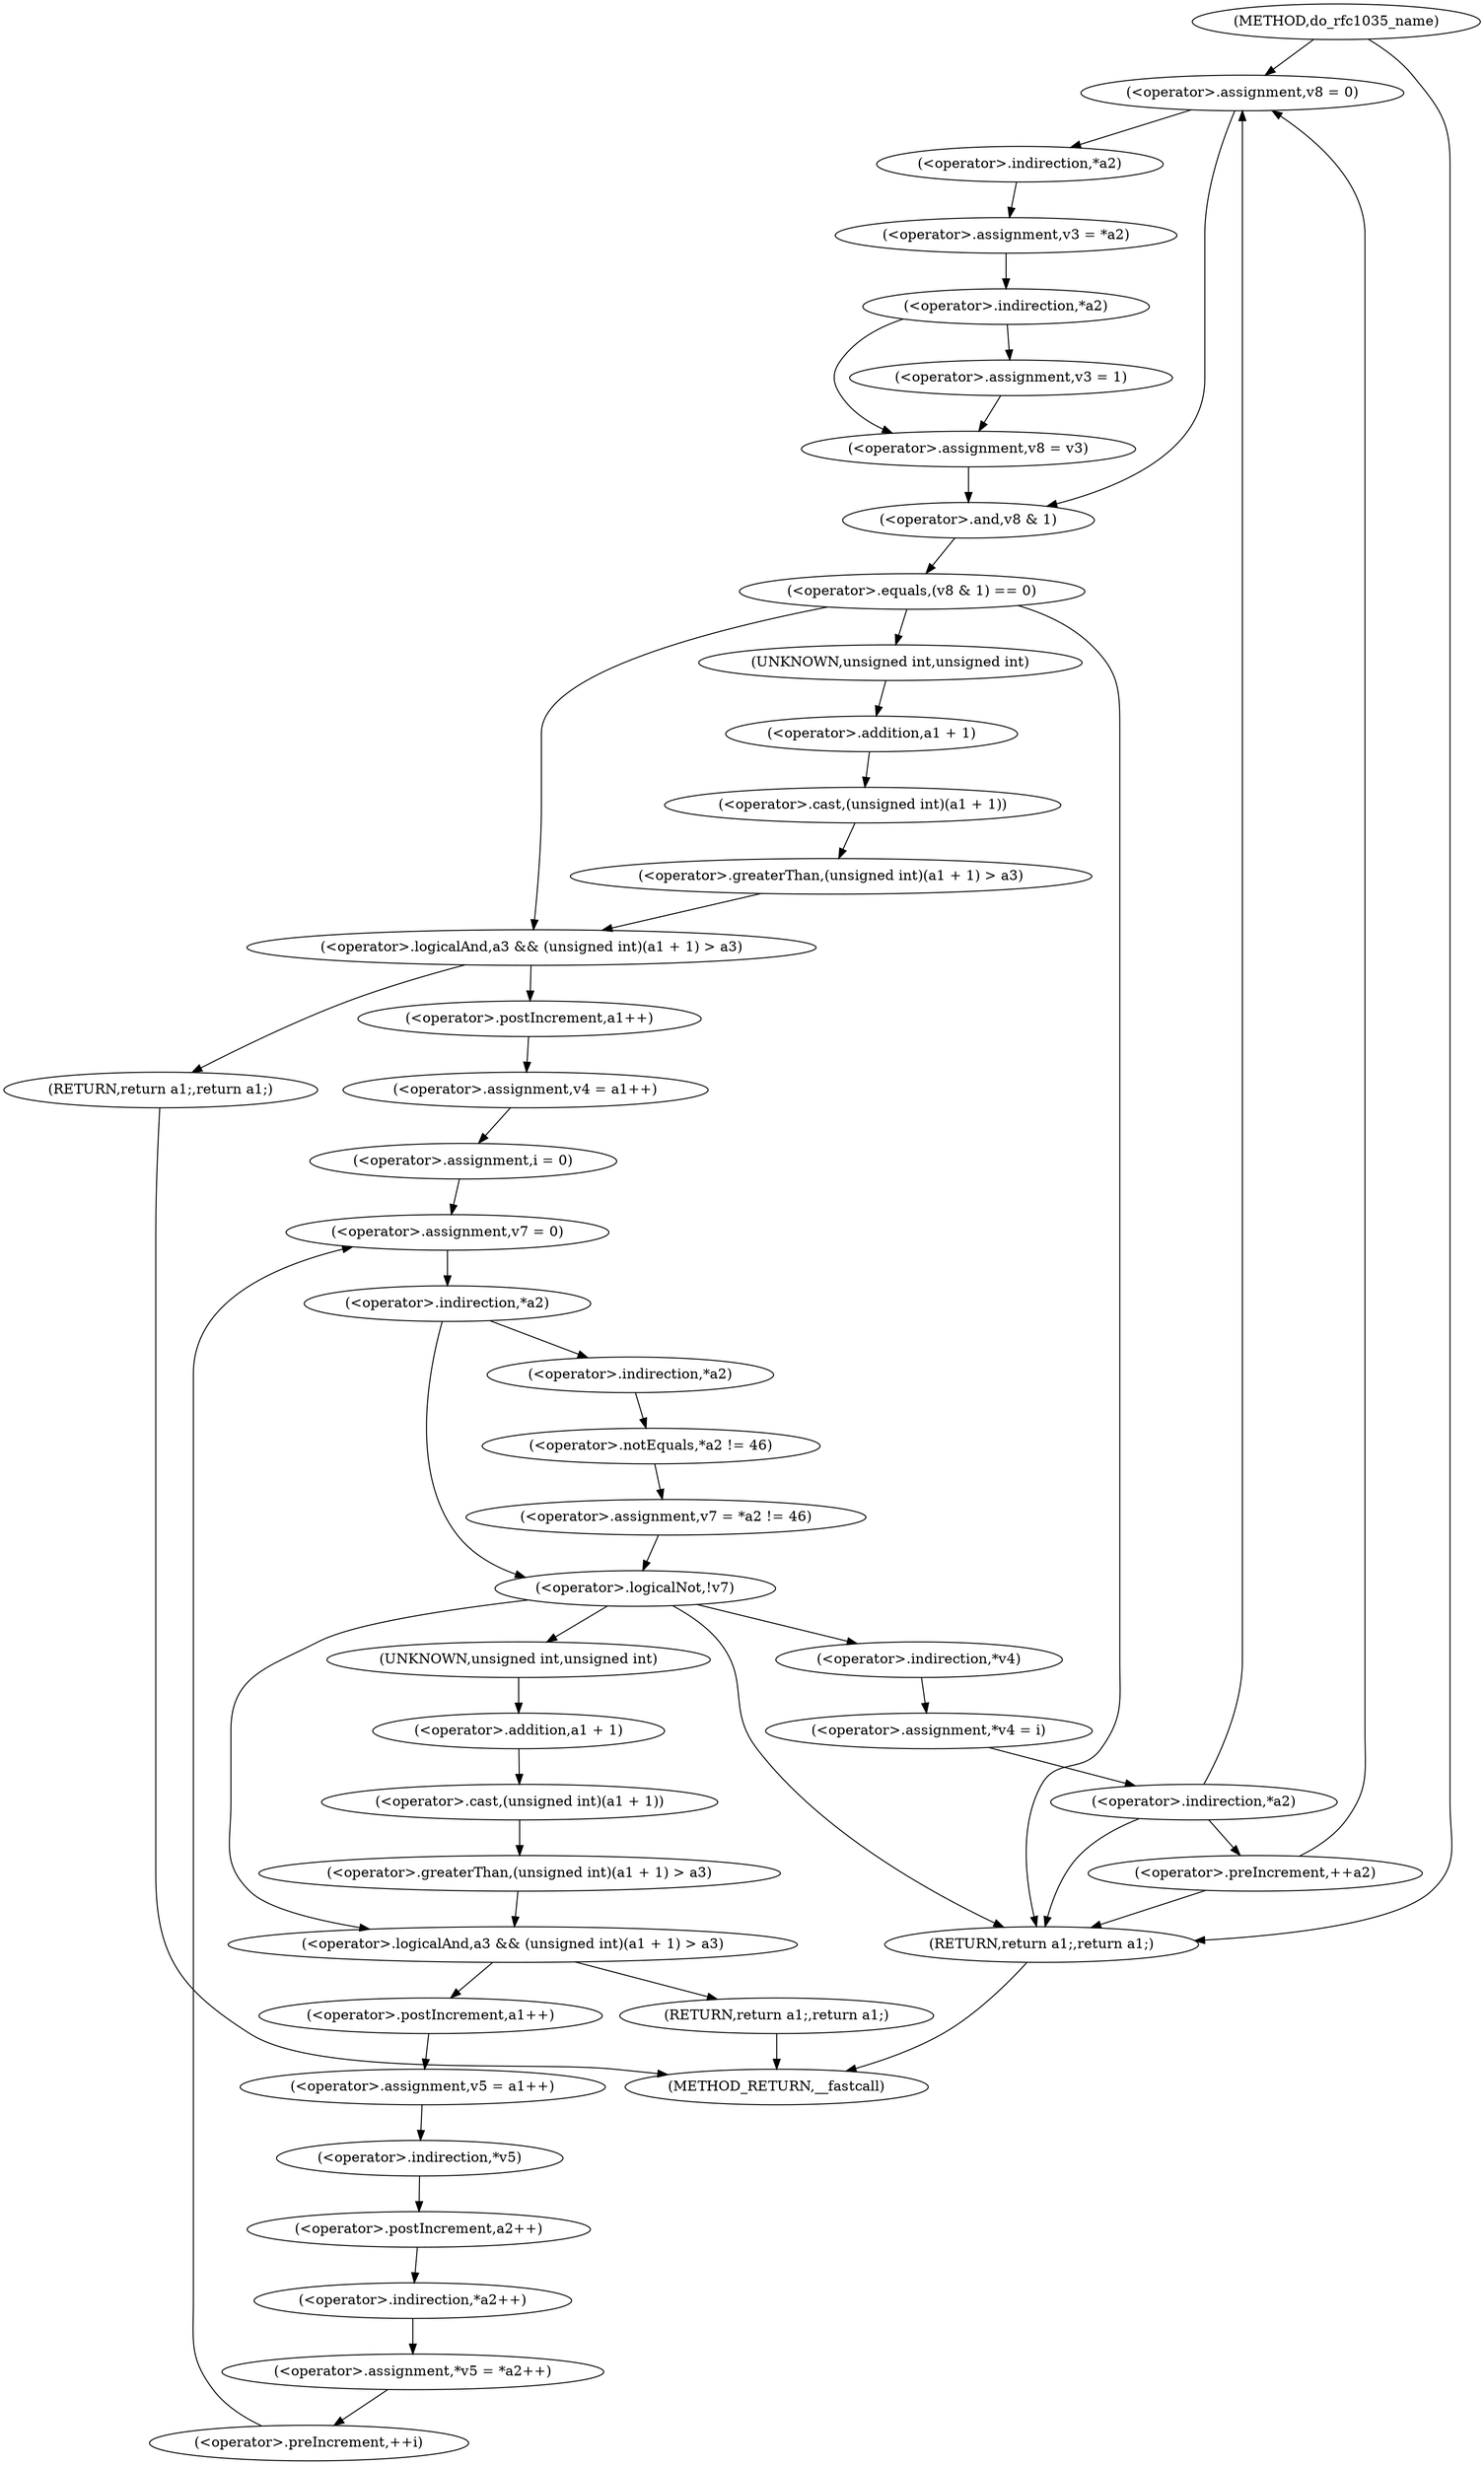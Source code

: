 digraph do_rfc1035_name {  
"1000121" [label = "(<operator>.assignment,v8 = 0)" ]
"1000127" [label = "(<operator>.assignment,v3 = *a2)" ]
"1000129" [label = "(<operator>.indirection,*a2)" ]
"1000132" [label = "(<operator>.indirection,*a2)" ]
"1000134" [label = "(<operator>.assignment,v3 = 1)" ]
"1000137" [label = "(<operator>.assignment,v8 = v3)" ]
"1000141" [label = "(<operator>.equals,(v8 & 1) == 0)" ]
"1000142" [label = "(<operator>.and,v8 & 1)" ]
"1000148" [label = "(<operator>.logicalAnd,a3 && (unsigned int)(a1 + 1) > a3)" ]
"1000150" [label = "(<operator>.greaterThan,(unsigned int)(a1 + 1) > a3)" ]
"1000151" [label = "(<operator>.cast,(unsigned int)(a1 + 1))" ]
"1000152" [label = "(UNKNOWN,unsigned int,unsigned int)" ]
"1000153" [label = "(<operator>.addition,a1 + 1)" ]
"1000157" [label = "(RETURN,return a1;,return a1;)" ]
"1000159" [label = "(<operator>.assignment,v4 = a1++)" ]
"1000161" [label = "(<operator>.postIncrement,a1++)" ]
"1000164" [label = "(<operator>.assignment,i = 0)" ]
"1000167" [label = "(<operator>.preIncrement,++i)" ]
"1000170" [label = "(<operator>.assignment,v7 = 0)" ]
"1000174" [label = "(<operator>.indirection,*a2)" ]
"1000176" [label = "(<operator>.assignment,v7 = *a2 != 46)" ]
"1000178" [label = "(<operator>.notEquals,*a2 != 46)" ]
"1000179" [label = "(<operator>.indirection,*a2)" ]
"1000183" [label = "(<operator>.logicalNot,!v7)" ]
"1000187" [label = "(<operator>.logicalAnd,a3 && (unsigned int)(a1 + 1) > a3)" ]
"1000189" [label = "(<operator>.greaterThan,(unsigned int)(a1 + 1) > a3)" ]
"1000190" [label = "(<operator>.cast,(unsigned int)(a1 + 1))" ]
"1000191" [label = "(UNKNOWN,unsigned int,unsigned int)" ]
"1000192" [label = "(<operator>.addition,a1 + 1)" ]
"1000196" [label = "(RETURN,return a1;,return a1;)" ]
"1000198" [label = "(<operator>.assignment,v5 = a1++)" ]
"1000200" [label = "(<operator>.postIncrement,a1++)" ]
"1000202" [label = "(<operator>.assignment,*v5 = *a2++)" ]
"1000203" [label = "(<operator>.indirection,*v5)" ]
"1000205" [label = "(<operator>.indirection,*a2++)" ]
"1000206" [label = "(<operator>.postIncrement,a2++)" ]
"1000208" [label = "(<operator>.assignment,*v4 = i)" ]
"1000209" [label = "(<operator>.indirection,*v4)" ]
"1000213" [label = "(<operator>.indirection,*a2)" ]
"1000215" [label = "(<operator>.preIncrement,++a2)" ]
"1000217" [label = "(RETURN,return a1;,return a1;)" ]
"1000107" [label = "(METHOD,do_rfc1035_name)" ]
"1000219" [label = "(METHOD_RETURN,__fastcall)" ]
  "1000121" -> "1000129" 
  "1000121" -> "1000142" 
  "1000127" -> "1000132" 
  "1000129" -> "1000127" 
  "1000132" -> "1000134" 
  "1000132" -> "1000137" 
  "1000134" -> "1000137" 
  "1000137" -> "1000142" 
  "1000141" -> "1000217" 
  "1000141" -> "1000152" 
  "1000141" -> "1000148" 
  "1000142" -> "1000141" 
  "1000148" -> "1000157" 
  "1000148" -> "1000161" 
  "1000150" -> "1000148" 
  "1000151" -> "1000150" 
  "1000152" -> "1000153" 
  "1000153" -> "1000151" 
  "1000157" -> "1000219" 
  "1000159" -> "1000164" 
  "1000161" -> "1000159" 
  "1000164" -> "1000170" 
  "1000167" -> "1000170" 
  "1000170" -> "1000174" 
  "1000174" -> "1000179" 
  "1000174" -> "1000183" 
  "1000176" -> "1000183" 
  "1000178" -> "1000176" 
  "1000179" -> "1000178" 
  "1000183" -> "1000209" 
  "1000183" -> "1000217" 
  "1000183" -> "1000191" 
  "1000183" -> "1000187" 
  "1000187" -> "1000196" 
  "1000187" -> "1000200" 
  "1000189" -> "1000187" 
  "1000190" -> "1000189" 
  "1000191" -> "1000192" 
  "1000192" -> "1000190" 
  "1000196" -> "1000219" 
  "1000198" -> "1000203" 
  "1000200" -> "1000198" 
  "1000202" -> "1000167" 
  "1000203" -> "1000206" 
  "1000205" -> "1000202" 
  "1000206" -> "1000205" 
  "1000208" -> "1000213" 
  "1000209" -> "1000208" 
  "1000213" -> "1000121" 
  "1000213" -> "1000217" 
  "1000213" -> "1000215" 
  "1000215" -> "1000121" 
  "1000215" -> "1000217" 
  "1000217" -> "1000219" 
  "1000107" -> "1000121" 
  "1000107" -> "1000217" 
}

